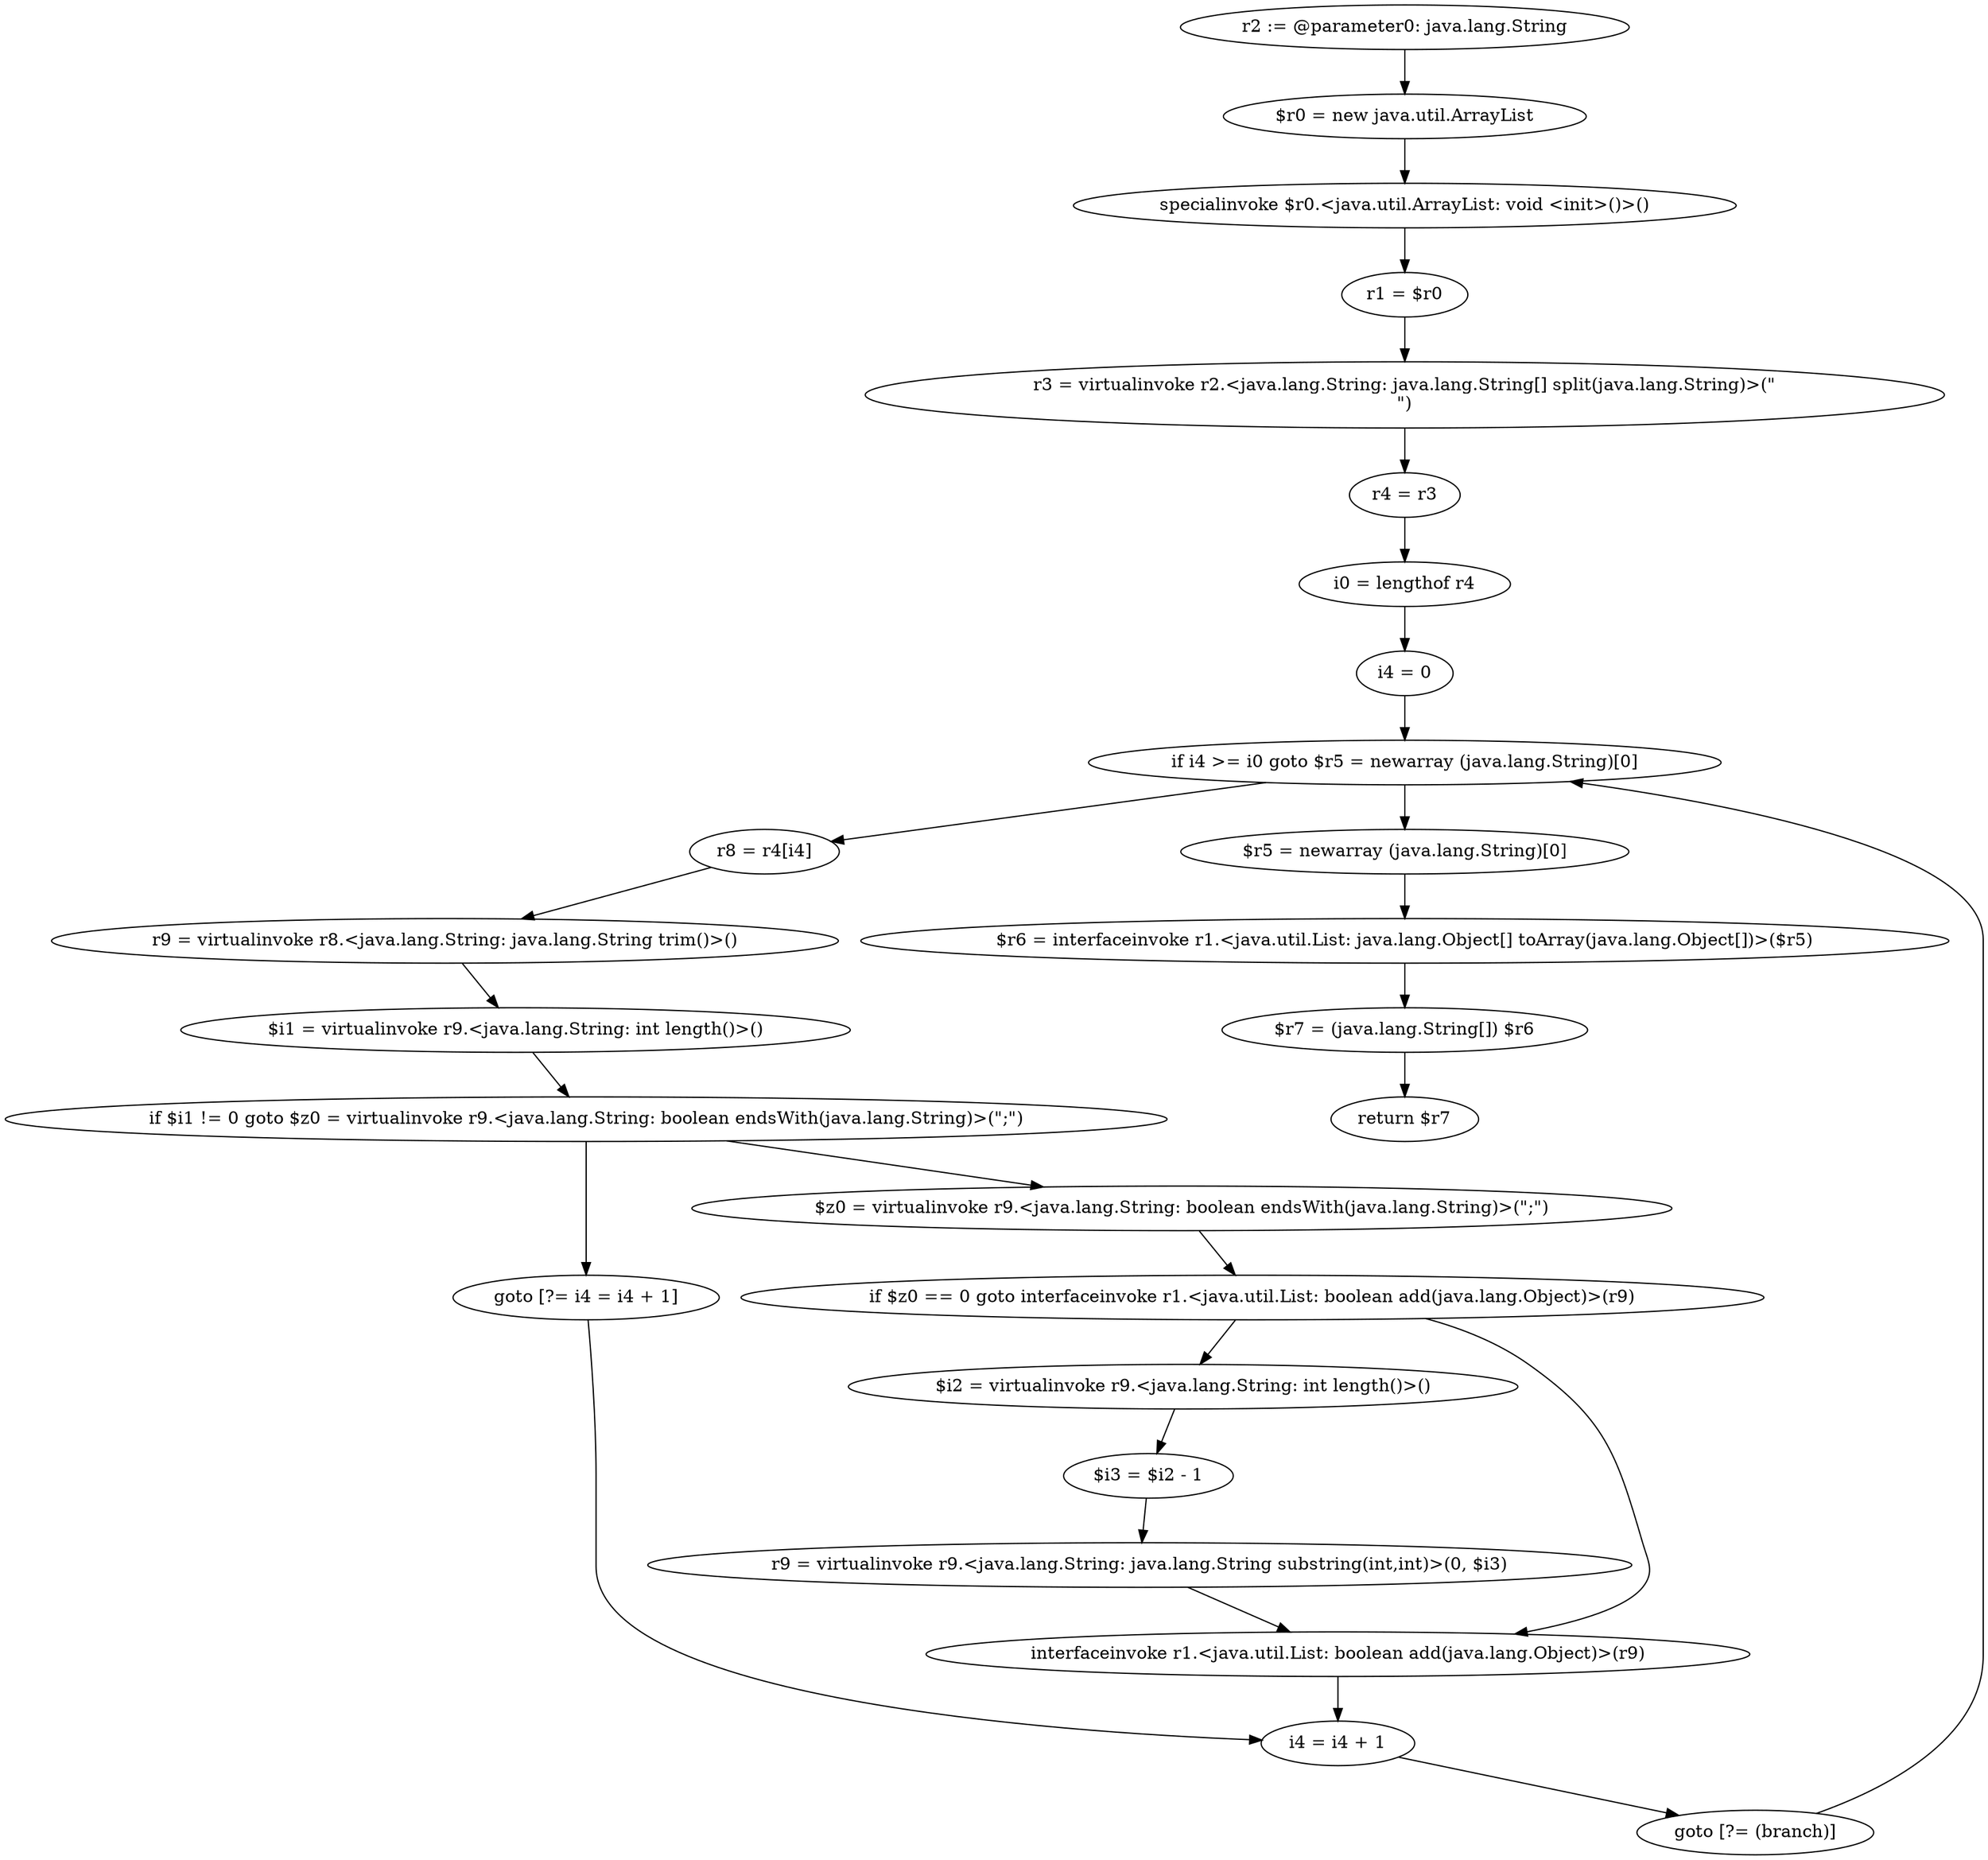 digraph "unitGraph" {
    "r2 := @parameter0: java.lang.String"
    "$r0 = new java.util.ArrayList"
    "specialinvoke $r0.<java.util.ArrayList: void <init>()>()"
    "r1 = $r0"
    "r3 = virtualinvoke r2.<java.lang.String: java.lang.String[] split(java.lang.String)>(\"\n\")"
    "r4 = r3"
    "i0 = lengthof r4"
    "i4 = 0"
    "if i4 >= i0 goto $r5 = newarray (java.lang.String)[0]"
    "r8 = r4[i4]"
    "r9 = virtualinvoke r8.<java.lang.String: java.lang.String trim()>()"
    "$i1 = virtualinvoke r9.<java.lang.String: int length()>()"
    "if $i1 != 0 goto $z0 = virtualinvoke r9.<java.lang.String: boolean endsWith(java.lang.String)>(\";\")"
    "goto [?= i4 = i4 + 1]"
    "$z0 = virtualinvoke r9.<java.lang.String: boolean endsWith(java.lang.String)>(\";\")"
    "if $z0 == 0 goto interfaceinvoke r1.<java.util.List: boolean add(java.lang.Object)>(r9)"
    "$i2 = virtualinvoke r9.<java.lang.String: int length()>()"
    "$i3 = $i2 - 1"
    "r9 = virtualinvoke r9.<java.lang.String: java.lang.String substring(int,int)>(0, $i3)"
    "interfaceinvoke r1.<java.util.List: boolean add(java.lang.Object)>(r9)"
    "i4 = i4 + 1"
    "goto [?= (branch)]"
    "$r5 = newarray (java.lang.String)[0]"
    "$r6 = interfaceinvoke r1.<java.util.List: java.lang.Object[] toArray(java.lang.Object[])>($r5)"
    "$r7 = (java.lang.String[]) $r6"
    "return $r7"
    "r2 := @parameter0: java.lang.String"->"$r0 = new java.util.ArrayList";
    "$r0 = new java.util.ArrayList"->"specialinvoke $r0.<java.util.ArrayList: void <init>()>()";
    "specialinvoke $r0.<java.util.ArrayList: void <init>()>()"->"r1 = $r0";
    "r1 = $r0"->"r3 = virtualinvoke r2.<java.lang.String: java.lang.String[] split(java.lang.String)>(\"\n\")";
    "r3 = virtualinvoke r2.<java.lang.String: java.lang.String[] split(java.lang.String)>(\"\n\")"->"r4 = r3";
    "r4 = r3"->"i0 = lengthof r4";
    "i0 = lengthof r4"->"i4 = 0";
    "i4 = 0"->"if i4 >= i0 goto $r5 = newarray (java.lang.String)[0]";
    "if i4 >= i0 goto $r5 = newarray (java.lang.String)[0]"->"r8 = r4[i4]";
    "if i4 >= i0 goto $r5 = newarray (java.lang.String)[0]"->"$r5 = newarray (java.lang.String)[0]";
    "r8 = r4[i4]"->"r9 = virtualinvoke r8.<java.lang.String: java.lang.String trim()>()";
    "r9 = virtualinvoke r8.<java.lang.String: java.lang.String trim()>()"->"$i1 = virtualinvoke r9.<java.lang.String: int length()>()";
    "$i1 = virtualinvoke r9.<java.lang.String: int length()>()"->"if $i1 != 0 goto $z0 = virtualinvoke r9.<java.lang.String: boolean endsWith(java.lang.String)>(\";\")";
    "if $i1 != 0 goto $z0 = virtualinvoke r9.<java.lang.String: boolean endsWith(java.lang.String)>(\";\")"->"goto [?= i4 = i4 + 1]";
    "if $i1 != 0 goto $z0 = virtualinvoke r9.<java.lang.String: boolean endsWith(java.lang.String)>(\";\")"->"$z0 = virtualinvoke r9.<java.lang.String: boolean endsWith(java.lang.String)>(\";\")";
    "goto [?= i4 = i4 + 1]"->"i4 = i4 + 1";
    "$z0 = virtualinvoke r9.<java.lang.String: boolean endsWith(java.lang.String)>(\";\")"->"if $z0 == 0 goto interfaceinvoke r1.<java.util.List: boolean add(java.lang.Object)>(r9)";
    "if $z0 == 0 goto interfaceinvoke r1.<java.util.List: boolean add(java.lang.Object)>(r9)"->"$i2 = virtualinvoke r9.<java.lang.String: int length()>()";
    "if $z0 == 0 goto interfaceinvoke r1.<java.util.List: boolean add(java.lang.Object)>(r9)"->"interfaceinvoke r1.<java.util.List: boolean add(java.lang.Object)>(r9)";
    "$i2 = virtualinvoke r9.<java.lang.String: int length()>()"->"$i3 = $i2 - 1";
    "$i3 = $i2 - 1"->"r9 = virtualinvoke r9.<java.lang.String: java.lang.String substring(int,int)>(0, $i3)";
    "r9 = virtualinvoke r9.<java.lang.String: java.lang.String substring(int,int)>(0, $i3)"->"interfaceinvoke r1.<java.util.List: boolean add(java.lang.Object)>(r9)";
    "interfaceinvoke r1.<java.util.List: boolean add(java.lang.Object)>(r9)"->"i4 = i4 + 1";
    "i4 = i4 + 1"->"goto [?= (branch)]";
    "goto [?= (branch)]"->"if i4 >= i0 goto $r5 = newarray (java.lang.String)[0]";
    "$r5 = newarray (java.lang.String)[0]"->"$r6 = interfaceinvoke r1.<java.util.List: java.lang.Object[] toArray(java.lang.Object[])>($r5)";
    "$r6 = interfaceinvoke r1.<java.util.List: java.lang.Object[] toArray(java.lang.Object[])>($r5)"->"$r7 = (java.lang.String[]) $r6";
    "$r7 = (java.lang.String[]) $r6"->"return $r7";
}
